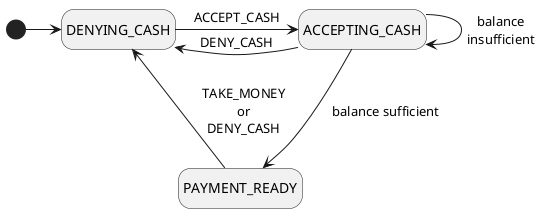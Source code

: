 @startuml
' title Cash Register Controller States
' skinparam linetype ortho

skinparam monochrome true


hide empty description

[*] -> DENYING_CASH

DENYING_CASH -> ACCEPTING_CASH: ACCEPT_CASH

ACCEPTING_CASH --> PAYMENT_READY: balance sufficient
ACCEPTING_CASH -left-> DENYING_CASH: DENY_CASH
ACCEPTING_CASH -> ACCEPTING_CASH: balance\ninsufficient

PAYMENT_READY -> DENYING_CASH: TAKE_MONEY\nor\nDENY_CASH

@enduml